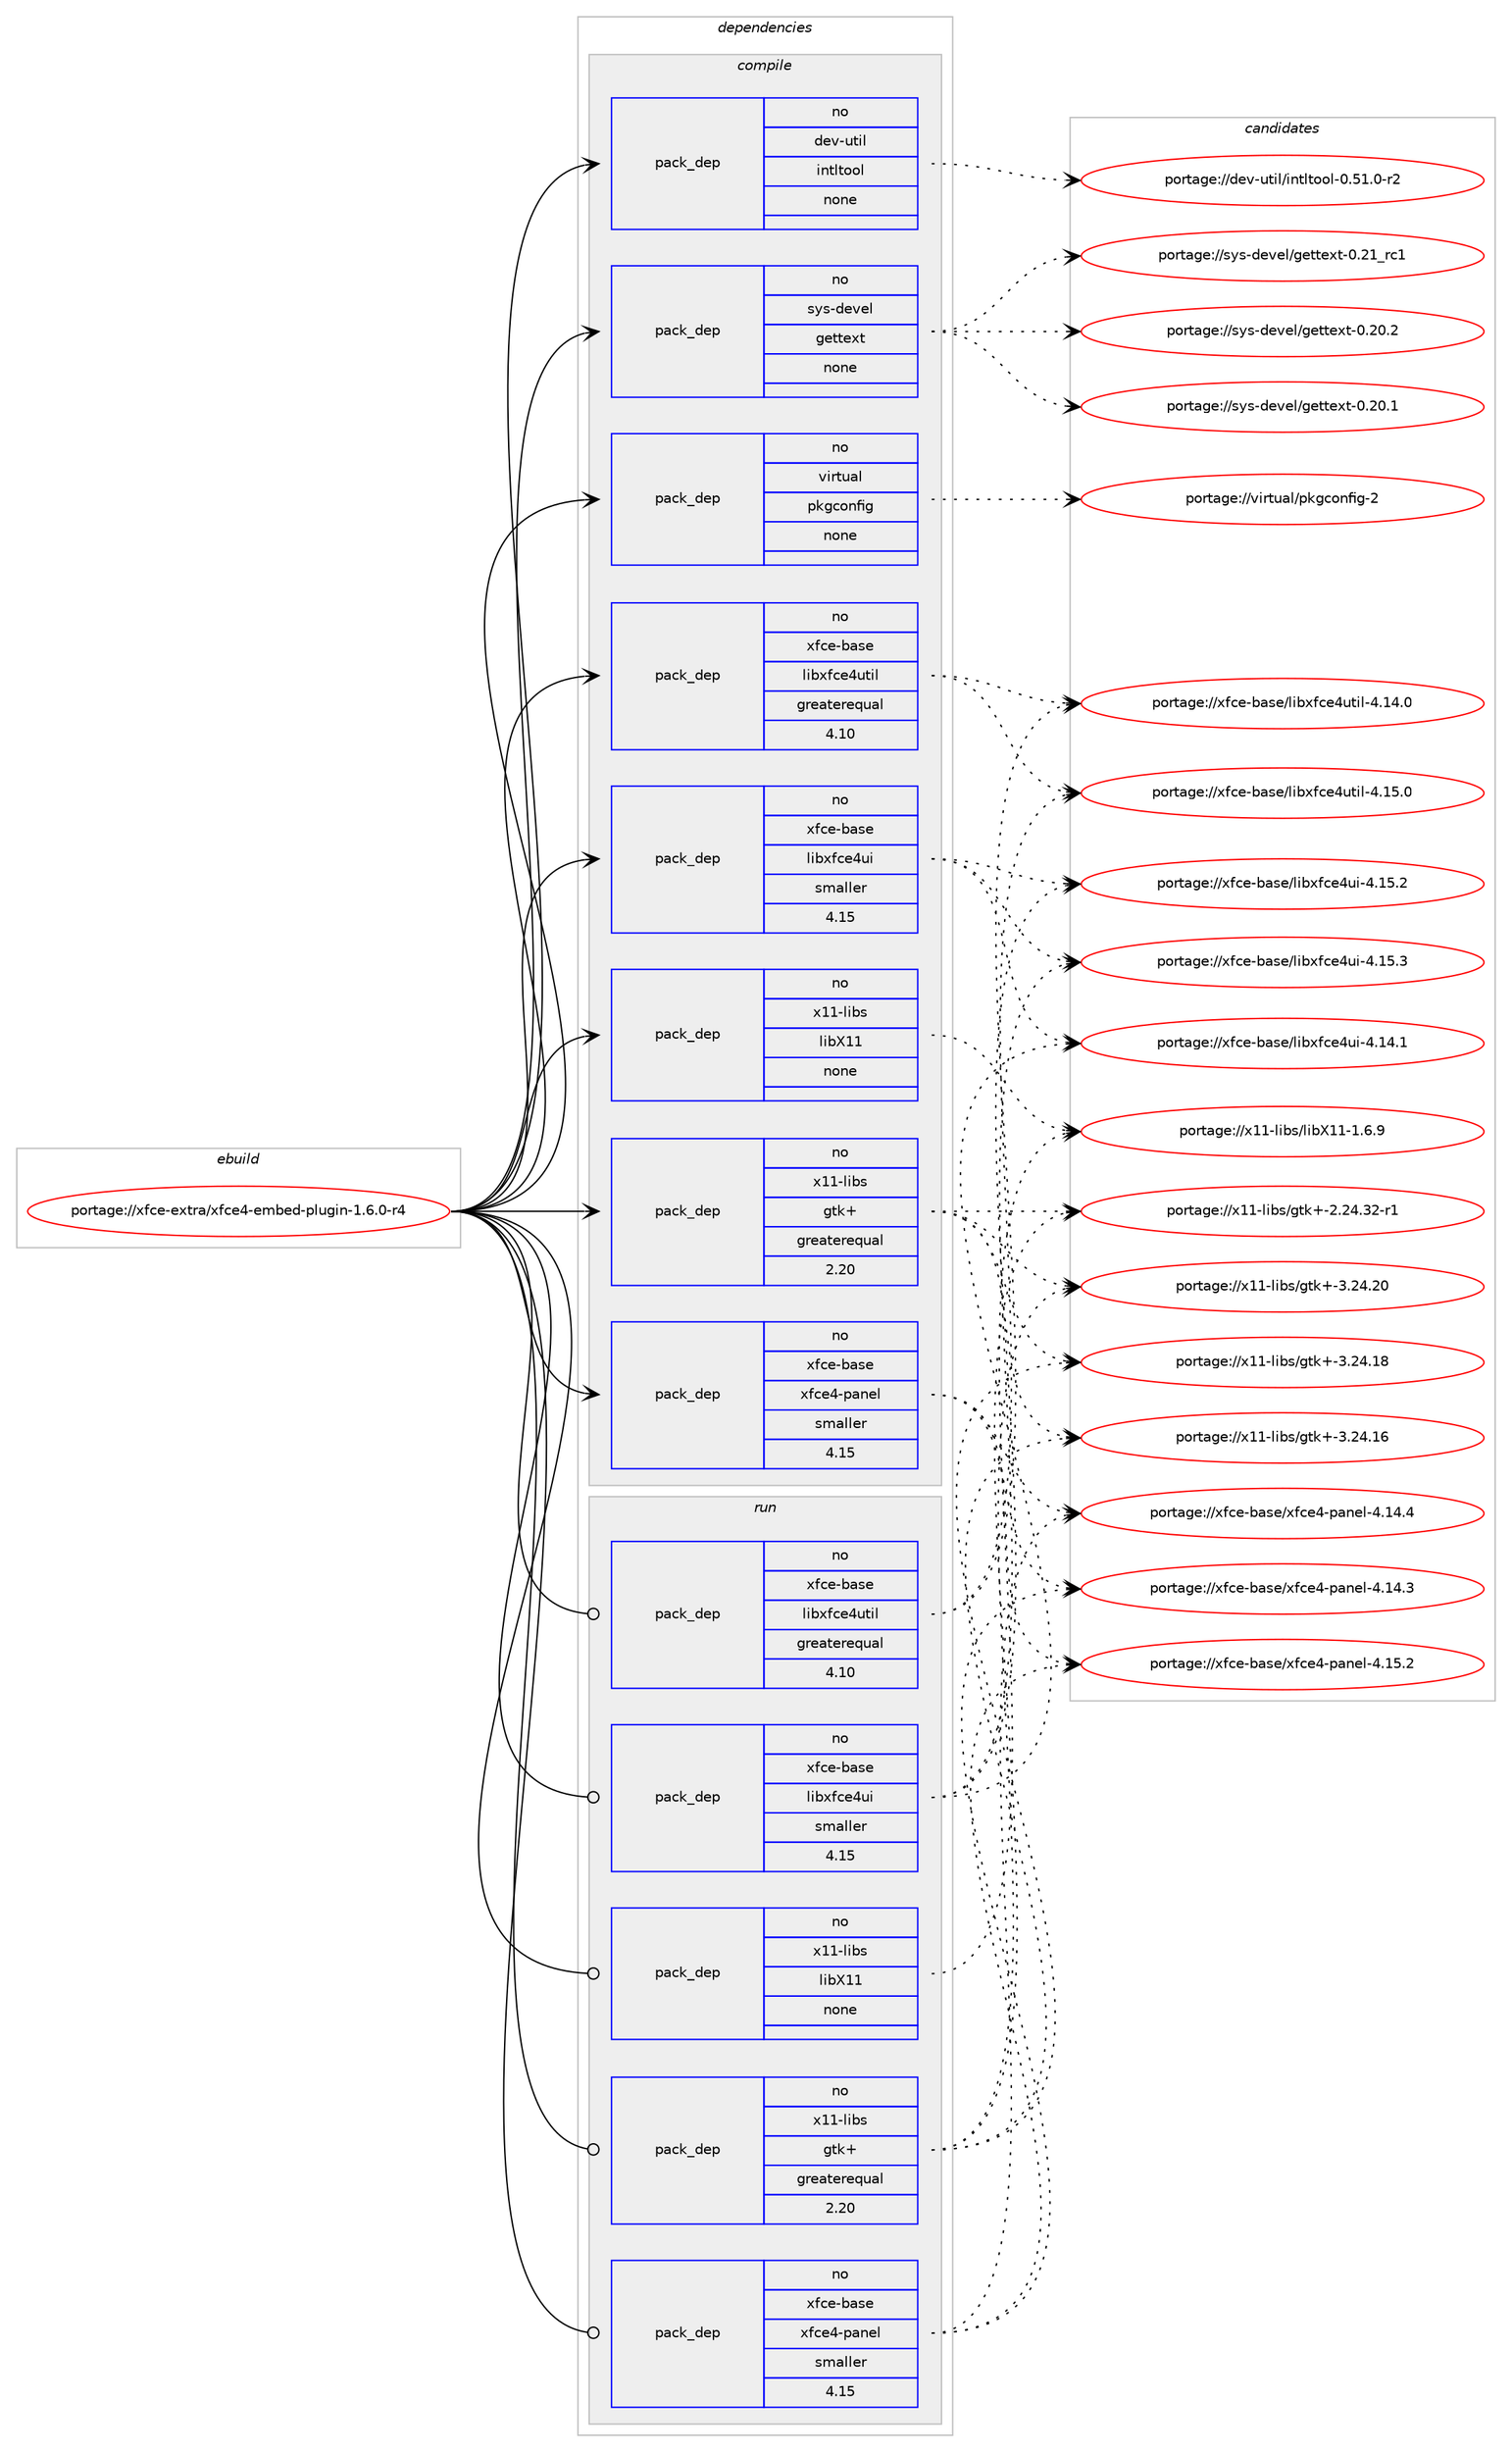 digraph prolog {

# *************
# Graph options
# *************

newrank=true;
concentrate=true;
compound=true;
graph [rankdir=LR,fontname=Helvetica,fontsize=10,ranksep=1.5];#, ranksep=2.5, nodesep=0.2];
edge  [arrowhead=vee];
node  [fontname=Helvetica,fontsize=10];

# **********
# The ebuild
# **********

subgraph cluster_leftcol {
color=gray;
rank=same;
label=<<i>ebuild</i>>;
id [label="portage://xfce-extra/xfce4-embed-plugin-1.6.0-r4", color=red, width=4, href="../xfce-extra/xfce4-embed-plugin-1.6.0-r4.svg"];
}

# ****************
# The dependencies
# ****************

subgraph cluster_midcol {
color=gray;
label=<<i>dependencies</i>>;
subgraph cluster_compile {
fillcolor="#eeeeee";
style=filled;
label=<<i>compile</i>>;
subgraph pack308 {
dependency345 [label=<<TABLE BORDER="0" CELLBORDER="1" CELLSPACING="0" CELLPADDING="4" WIDTH="220"><TR><TD ROWSPAN="6" CELLPADDING="30">pack_dep</TD></TR><TR><TD WIDTH="110">no</TD></TR><TR><TD>dev-util</TD></TR><TR><TD>intltool</TD></TR><TR><TD>none</TD></TR><TR><TD></TD></TR></TABLE>>, shape=none, color=blue];
}
id:e -> dependency345:w [weight=20,style="solid",arrowhead="vee"];
subgraph pack309 {
dependency346 [label=<<TABLE BORDER="0" CELLBORDER="1" CELLSPACING="0" CELLPADDING="4" WIDTH="220"><TR><TD ROWSPAN="6" CELLPADDING="30">pack_dep</TD></TR><TR><TD WIDTH="110">no</TD></TR><TR><TD>sys-devel</TD></TR><TR><TD>gettext</TD></TR><TR><TD>none</TD></TR><TR><TD></TD></TR></TABLE>>, shape=none, color=blue];
}
id:e -> dependency346:w [weight=20,style="solid",arrowhead="vee"];
subgraph pack310 {
dependency347 [label=<<TABLE BORDER="0" CELLBORDER="1" CELLSPACING="0" CELLPADDING="4" WIDTH="220"><TR><TD ROWSPAN="6" CELLPADDING="30">pack_dep</TD></TR><TR><TD WIDTH="110">no</TD></TR><TR><TD>virtual</TD></TR><TR><TD>pkgconfig</TD></TR><TR><TD>none</TD></TR><TR><TD></TD></TR></TABLE>>, shape=none, color=blue];
}
id:e -> dependency347:w [weight=20,style="solid",arrowhead="vee"];
subgraph pack311 {
dependency348 [label=<<TABLE BORDER="0" CELLBORDER="1" CELLSPACING="0" CELLPADDING="4" WIDTH="220"><TR><TD ROWSPAN="6" CELLPADDING="30">pack_dep</TD></TR><TR><TD WIDTH="110">no</TD></TR><TR><TD>x11-libs</TD></TR><TR><TD>gtk+</TD></TR><TR><TD>greaterequal</TD></TR><TR><TD>2.20</TD></TR></TABLE>>, shape=none, color=blue];
}
id:e -> dependency348:w [weight=20,style="solid",arrowhead="vee"];
subgraph pack312 {
dependency349 [label=<<TABLE BORDER="0" CELLBORDER="1" CELLSPACING="0" CELLPADDING="4" WIDTH="220"><TR><TD ROWSPAN="6" CELLPADDING="30">pack_dep</TD></TR><TR><TD WIDTH="110">no</TD></TR><TR><TD>x11-libs</TD></TR><TR><TD>libX11</TD></TR><TR><TD>none</TD></TR><TR><TD></TD></TR></TABLE>>, shape=none, color=blue];
}
id:e -> dependency349:w [weight=20,style="solid",arrowhead="vee"];
subgraph pack313 {
dependency350 [label=<<TABLE BORDER="0" CELLBORDER="1" CELLSPACING="0" CELLPADDING="4" WIDTH="220"><TR><TD ROWSPAN="6" CELLPADDING="30">pack_dep</TD></TR><TR><TD WIDTH="110">no</TD></TR><TR><TD>xfce-base</TD></TR><TR><TD>libxfce4ui</TD></TR><TR><TD>smaller</TD></TR><TR><TD>4.15</TD></TR></TABLE>>, shape=none, color=blue];
}
id:e -> dependency350:w [weight=20,style="solid",arrowhead="vee"];
subgraph pack314 {
dependency351 [label=<<TABLE BORDER="0" CELLBORDER="1" CELLSPACING="0" CELLPADDING="4" WIDTH="220"><TR><TD ROWSPAN="6" CELLPADDING="30">pack_dep</TD></TR><TR><TD WIDTH="110">no</TD></TR><TR><TD>xfce-base</TD></TR><TR><TD>libxfce4util</TD></TR><TR><TD>greaterequal</TD></TR><TR><TD>4.10</TD></TR></TABLE>>, shape=none, color=blue];
}
id:e -> dependency351:w [weight=20,style="solid",arrowhead="vee"];
subgraph pack315 {
dependency352 [label=<<TABLE BORDER="0" CELLBORDER="1" CELLSPACING="0" CELLPADDING="4" WIDTH="220"><TR><TD ROWSPAN="6" CELLPADDING="30">pack_dep</TD></TR><TR><TD WIDTH="110">no</TD></TR><TR><TD>xfce-base</TD></TR><TR><TD>xfce4-panel</TD></TR><TR><TD>smaller</TD></TR><TR><TD>4.15</TD></TR></TABLE>>, shape=none, color=blue];
}
id:e -> dependency352:w [weight=20,style="solid",arrowhead="vee"];
}
subgraph cluster_compileandrun {
fillcolor="#eeeeee";
style=filled;
label=<<i>compile and run</i>>;
}
subgraph cluster_run {
fillcolor="#eeeeee";
style=filled;
label=<<i>run</i>>;
subgraph pack316 {
dependency353 [label=<<TABLE BORDER="0" CELLBORDER="1" CELLSPACING="0" CELLPADDING="4" WIDTH="220"><TR><TD ROWSPAN="6" CELLPADDING="30">pack_dep</TD></TR><TR><TD WIDTH="110">no</TD></TR><TR><TD>x11-libs</TD></TR><TR><TD>gtk+</TD></TR><TR><TD>greaterequal</TD></TR><TR><TD>2.20</TD></TR></TABLE>>, shape=none, color=blue];
}
id:e -> dependency353:w [weight=20,style="solid",arrowhead="odot"];
subgraph pack317 {
dependency354 [label=<<TABLE BORDER="0" CELLBORDER="1" CELLSPACING="0" CELLPADDING="4" WIDTH="220"><TR><TD ROWSPAN="6" CELLPADDING="30">pack_dep</TD></TR><TR><TD WIDTH="110">no</TD></TR><TR><TD>x11-libs</TD></TR><TR><TD>libX11</TD></TR><TR><TD>none</TD></TR><TR><TD></TD></TR></TABLE>>, shape=none, color=blue];
}
id:e -> dependency354:w [weight=20,style="solid",arrowhead="odot"];
subgraph pack318 {
dependency355 [label=<<TABLE BORDER="0" CELLBORDER="1" CELLSPACING="0" CELLPADDING="4" WIDTH="220"><TR><TD ROWSPAN="6" CELLPADDING="30">pack_dep</TD></TR><TR><TD WIDTH="110">no</TD></TR><TR><TD>xfce-base</TD></TR><TR><TD>libxfce4ui</TD></TR><TR><TD>smaller</TD></TR><TR><TD>4.15</TD></TR></TABLE>>, shape=none, color=blue];
}
id:e -> dependency355:w [weight=20,style="solid",arrowhead="odot"];
subgraph pack319 {
dependency356 [label=<<TABLE BORDER="0" CELLBORDER="1" CELLSPACING="0" CELLPADDING="4" WIDTH="220"><TR><TD ROWSPAN="6" CELLPADDING="30">pack_dep</TD></TR><TR><TD WIDTH="110">no</TD></TR><TR><TD>xfce-base</TD></TR><TR><TD>libxfce4util</TD></TR><TR><TD>greaterequal</TD></TR><TR><TD>4.10</TD></TR></TABLE>>, shape=none, color=blue];
}
id:e -> dependency356:w [weight=20,style="solid",arrowhead="odot"];
subgraph pack320 {
dependency357 [label=<<TABLE BORDER="0" CELLBORDER="1" CELLSPACING="0" CELLPADDING="4" WIDTH="220"><TR><TD ROWSPAN="6" CELLPADDING="30">pack_dep</TD></TR><TR><TD WIDTH="110">no</TD></TR><TR><TD>xfce-base</TD></TR><TR><TD>xfce4-panel</TD></TR><TR><TD>smaller</TD></TR><TR><TD>4.15</TD></TR></TABLE>>, shape=none, color=blue];
}
id:e -> dependency357:w [weight=20,style="solid",arrowhead="odot"];
}
}

# **************
# The candidates
# **************

subgraph cluster_choices {
rank=same;
color=gray;
label=<<i>candidates</i>>;

subgraph choice308 {
color=black;
nodesep=1;
choice1001011184511711610510847105110116108116111111108454846534946484511450 [label="portage://dev-util/intltool-0.51.0-r2", color=red, width=4,href="../dev-util/intltool-0.51.0-r2.svg"];
dependency345:e -> choice1001011184511711610510847105110116108116111111108454846534946484511450:w [style=dotted,weight="100"];
}
subgraph choice309 {
color=black;
nodesep=1;
choice11512111545100101118101108471031011161161011201164548465049951149949 [label="portage://sys-devel/gettext-0.21_rc1", color=red, width=4,href="../sys-devel/gettext-0.21_rc1.svg"];
choice115121115451001011181011084710310111611610112011645484650484650 [label="portage://sys-devel/gettext-0.20.2", color=red, width=4,href="../sys-devel/gettext-0.20.2.svg"];
choice115121115451001011181011084710310111611610112011645484650484649 [label="portage://sys-devel/gettext-0.20.1", color=red, width=4,href="../sys-devel/gettext-0.20.1.svg"];
dependency346:e -> choice11512111545100101118101108471031011161161011201164548465049951149949:w [style=dotted,weight="100"];
dependency346:e -> choice115121115451001011181011084710310111611610112011645484650484650:w [style=dotted,weight="100"];
dependency346:e -> choice115121115451001011181011084710310111611610112011645484650484649:w [style=dotted,weight="100"];
}
subgraph choice310 {
color=black;
nodesep=1;
choice1181051141161179710847112107103991111101021051034550 [label="portage://virtual/pkgconfig-2", color=red, width=4,href="../virtual/pkgconfig-2.svg"];
dependency347:e -> choice1181051141161179710847112107103991111101021051034550:w [style=dotted,weight="100"];
}
subgraph choice311 {
color=black;
nodesep=1;
choice1204949451081059811547103116107434551465052465048 [label="portage://x11-libs/gtk+-3.24.20", color=red, width=4,href="../x11-libs/gtk+-3.24.20.svg"];
choice1204949451081059811547103116107434551465052464956 [label="portage://x11-libs/gtk+-3.24.18", color=red, width=4,href="../x11-libs/gtk+-3.24.18.svg"];
choice1204949451081059811547103116107434551465052464954 [label="portage://x11-libs/gtk+-3.24.16", color=red, width=4,href="../x11-libs/gtk+-3.24.16.svg"];
choice12049494510810598115471031161074345504650524651504511449 [label="portage://x11-libs/gtk+-2.24.32-r1", color=red, width=4,href="../x11-libs/gtk+-2.24.32-r1.svg"];
dependency348:e -> choice1204949451081059811547103116107434551465052465048:w [style=dotted,weight="100"];
dependency348:e -> choice1204949451081059811547103116107434551465052464956:w [style=dotted,weight="100"];
dependency348:e -> choice1204949451081059811547103116107434551465052464954:w [style=dotted,weight="100"];
dependency348:e -> choice12049494510810598115471031161074345504650524651504511449:w [style=dotted,weight="100"];
}
subgraph choice312 {
color=black;
nodesep=1;
choice120494945108105981154710810598884949454946544657 [label="portage://x11-libs/libX11-1.6.9", color=red, width=4,href="../x11-libs/libX11-1.6.9.svg"];
dependency349:e -> choice120494945108105981154710810598884949454946544657:w [style=dotted,weight="100"];
}
subgraph choice313 {
color=black;
nodesep=1;
choice120102991014598971151014710810598120102991015211710545524649534651 [label="portage://xfce-base/libxfce4ui-4.15.3", color=red, width=4,href="../xfce-base/libxfce4ui-4.15.3.svg"];
choice120102991014598971151014710810598120102991015211710545524649534650 [label="portage://xfce-base/libxfce4ui-4.15.2", color=red, width=4,href="../xfce-base/libxfce4ui-4.15.2.svg"];
choice120102991014598971151014710810598120102991015211710545524649524649 [label="portage://xfce-base/libxfce4ui-4.14.1", color=red, width=4,href="../xfce-base/libxfce4ui-4.14.1.svg"];
dependency350:e -> choice120102991014598971151014710810598120102991015211710545524649534651:w [style=dotted,weight="100"];
dependency350:e -> choice120102991014598971151014710810598120102991015211710545524649534650:w [style=dotted,weight="100"];
dependency350:e -> choice120102991014598971151014710810598120102991015211710545524649524649:w [style=dotted,weight="100"];
}
subgraph choice314 {
color=black;
nodesep=1;
choice120102991014598971151014710810598120102991015211711610510845524649534648 [label="portage://xfce-base/libxfce4util-4.15.0", color=red, width=4,href="../xfce-base/libxfce4util-4.15.0.svg"];
choice120102991014598971151014710810598120102991015211711610510845524649524648 [label="portage://xfce-base/libxfce4util-4.14.0", color=red, width=4,href="../xfce-base/libxfce4util-4.14.0.svg"];
dependency351:e -> choice120102991014598971151014710810598120102991015211711610510845524649534648:w [style=dotted,weight="100"];
dependency351:e -> choice120102991014598971151014710810598120102991015211711610510845524649524648:w [style=dotted,weight="100"];
}
subgraph choice315 {
color=black;
nodesep=1;
choice12010299101459897115101471201029910152451129711010110845524649534650 [label="portage://xfce-base/xfce4-panel-4.15.2", color=red, width=4,href="../xfce-base/xfce4-panel-4.15.2.svg"];
choice12010299101459897115101471201029910152451129711010110845524649524652 [label="portage://xfce-base/xfce4-panel-4.14.4", color=red, width=4,href="../xfce-base/xfce4-panel-4.14.4.svg"];
choice12010299101459897115101471201029910152451129711010110845524649524651 [label="portage://xfce-base/xfce4-panel-4.14.3", color=red, width=4,href="../xfce-base/xfce4-panel-4.14.3.svg"];
dependency352:e -> choice12010299101459897115101471201029910152451129711010110845524649534650:w [style=dotted,weight="100"];
dependency352:e -> choice12010299101459897115101471201029910152451129711010110845524649524652:w [style=dotted,weight="100"];
dependency352:e -> choice12010299101459897115101471201029910152451129711010110845524649524651:w [style=dotted,weight="100"];
}
subgraph choice316 {
color=black;
nodesep=1;
choice1204949451081059811547103116107434551465052465048 [label="portage://x11-libs/gtk+-3.24.20", color=red, width=4,href="../x11-libs/gtk+-3.24.20.svg"];
choice1204949451081059811547103116107434551465052464956 [label="portage://x11-libs/gtk+-3.24.18", color=red, width=4,href="../x11-libs/gtk+-3.24.18.svg"];
choice1204949451081059811547103116107434551465052464954 [label="portage://x11-libs/gtk+-3.24.16", color=red, width=4,href="../x11-libs/gtk+-3.24.16.svg"];
choice12049494510810598115471031161074345504650524651504511449 [label="portage://x11-libs/gtk+-2.24.32-r1", color=red, width=4,href="../x11-libs/gtk+-2.24.32-r1.svg"];
dependency353:e -> choice1204949451081059811547103116107434551465052465048:w [style=dotted,weight="100"];
dependency353:e -> choice1204949451081059811547103116107434551465052464956:w [style=dotted,weight="100"];
dependency353:e -> choice1204949451081059811547103116107434551465052464954:w [style=dotted,weight="100"];
dependency353:e -> choice12049494510810598115471031161074345504650524651504511449:w [style=dotted,weight="100"];
}
subgraph choice317 {
color=black;
nodesep=1;
choice120494945108105981154710810598884949454946544657 [label="portage://x11-libs/libX11-1.6.9", color=red, width=4,href="../x11-libs/libX11-1.6.9.svg"];
dependency354:e -> choice120494945108105981154710810598884949454946544657:w [style=dotted,weight="100"];
}
subgraph choice318 {
color=black;
nodesep=1;
choice120102991014598971151014710810598120102991015211710545524649534651 [label="portage://xfce-base/libxfce4ui-4.15.3", color=red, width=4,href="../xfce-base/libxfce4ui-4.15.3.svg"];
choice120102991014598971151014710810598120102991015211710545524649534650 [label="portage://xfce-base/libxfce4ui-4.15.2", color=red, width=4,href="../xfce-base/libxfce4ui-4.15.2.svg"];
choice120102991014598971151014710810598120102991015211710545524649524649 [label="portage://xfce-base/libxfce4ui-4.14.1", color=red, width=4,href="../xfce-base/libxfce4ui-4.14.1.svg"];
dependency355:e -> choice120102991014598971151014710810598120102991015211710545524649534651:w [style=dotted,weight="100"];
dependency355:e -> choice120102991014598971151014710810598120102991015211710545524649534650:w [style=dotted,weight="100"];
dependency355:e -> choice120102991014598971151014710810598120102991015211710545524649524649:w [style=dotted,weight="100"];
}
subgraph choice319 {
color=black;
nodesep=1;
choice120102991014598971151014710810598120102991015211711610510845524649534648 [label="portage://xfce-base/libxfce4util-4.15.0", color=red, width=4,href="../xfce-base/libxfce4util-4.15.0.svg"];
choice120102991014598971151014710810598120102991015211711610510845524649524648 [label="portage://xfce-base/libxfce4util-4.14.0", color=red, width=4,href="../xfce-base/libxfce4util-4.14.0.svg"];
dependency356:e -> choice120102991014598971151014710810598120102991015211711610510845524649534648:w [style=dotted,weight="100"];
dependency356:e -> choice120102991014598971151014710810598120102991015211711610510845524649524648:w [style=dotted,weight="100"];
}
subgraph choice320 {
color=black;
nodesep=1;
choice12010299101459897115101471201029910152451129711010110845524649534650 [label="portage://xfce-base/xfce4-panel-4.15.2", color=red, width=4,href="../xfce-base/xfce4-panel-4.15.2.svg"];
choice12010299101459897115101471201029910152451129711010110845524649524652 [label="portage://xfce-base/xfce4-panel-4.14.4", color=red, width=4,href="../xfce-base/xfce4-panel-4.14.4.svg"];
choice12010299101459897115101471201029910152451129711010110845524649524651 [label="portage://xfce-base/xfce4-panel-4.14.3", color=red, width=4,href="../xfce-base/xfce4-panel-4.14.3.svg"];
dependency357:e -> choice12010299101459897115101471201029910152451129711010110845524649534650:w [style=dotted,weight="100"];
dependency357:e -> choice12010299101459897115101471201029910152451129711010110845524649524652:w [style=dotted,weight="100"];
dependency357:e -> choice12010299101459897115101471201029910152451129711010110845524649524651:w [style=dotted,weight="100"];
}
}

}
